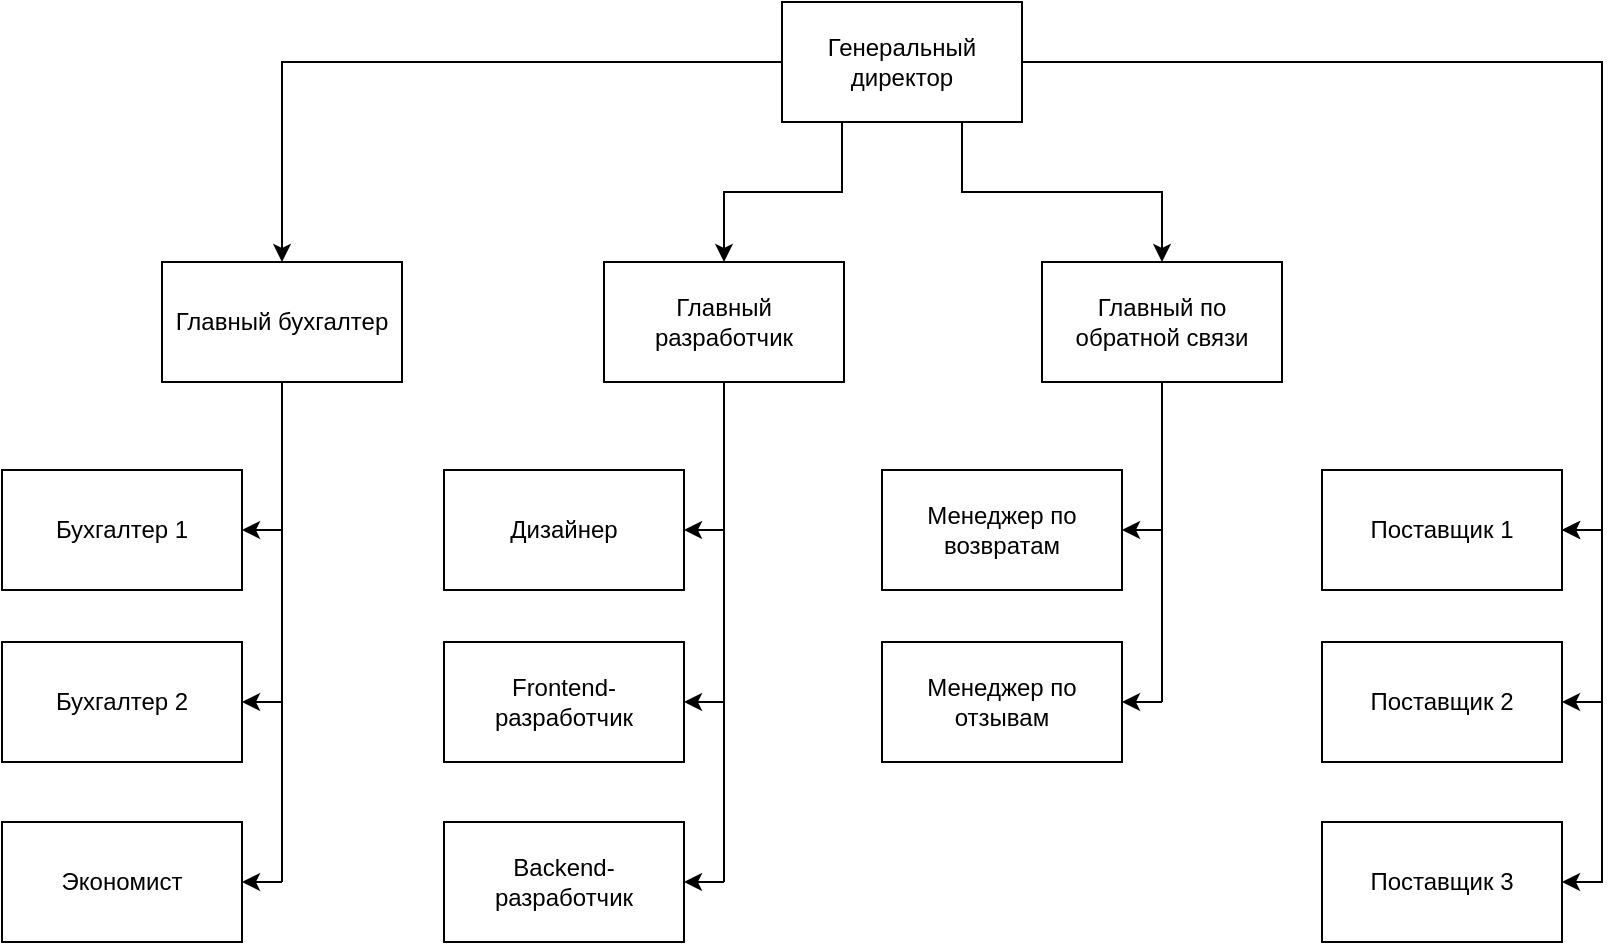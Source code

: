 <mxfile version="24.3.1" type="device">
  <diagram name="Страница — 1" id="kZssmt_dwIZLdw3vnjVS">
    <mxGraphModel dx="1159" dy="-276" grid="1" gridSize="10" guides="1" tooltips="1" connect="1" arrows="1" fold="1" page="1" pageScale="1" pageWidth="827" pageHeight="1169" math="0" shadow="0">
      <root>
        <mxCell id="0" />
        <mxCell id="1" parent="0" />
        <mxCell id="gjE3DQcZ7d7e94UMb_fP-33" style="edgeStyle=orthogonalEdgeStyle;rounded=0;orthogonalLoop=1;jettySize=auto;html=1;entryX=0.5;entryY=0;entryDx=0;entryDy=0;" edge="1" parent="1" source="gjE3DQcZ7d7e94UMb_fP-1" target="gjE3DQcZ7d7e94UMb_fP-2">
          <mxGeometry relative="1" as="geometry" />
        </mxCell>
        <mxCell id="gjE3DQcZ7d7e94UMb_fP-34" style="edgeStyle=orthogonalEdgeStyle;rounded=0;orthogonalLoop=1;jettySize=auto;html=1;exitX=0.25;exitY=1;exitDx=0;exitDy=0;entryX=0.5;entryY=0;entryDx=0;entryDy=0;" edge="1" parent="1" source="gjE3DQcZ7d7e94UMb_fP-1" target="gjE3DQcZ7d7e94UMb_fP-3">
          <mxGeometry relative="1" as="geometry" />
        </mxCell>
        <mxCell id="gjE3DQcZ7d7e94UMb_fP-35" style="edgeStyle=orthogonalEdgeStyle;rounded=0;orthogonalLoop=1;jettySize=auto;html=1;exitX=0.75;exitY=1;exitDx=0;exitDy=0;entryX=0.5;entryY=0;entryDx=0;entryDy=0;" edge="1" parent="1" source="gjE3DQcZ7d7e94UMb_fP-1" target="gjE3DQcZ7d7e94UMb_fP-4">
          <mxGeometry relative="1" as="geometry" />
        </mxCell>
        <mxCell id="gjE3DQcZ7d7e94UMb_fP-37" style="edgeStyle=orthogonalEdgeStyle;rounded=0;orthogonalLoop=1;jettySize=auto;html=1;entryX=1;entryY=0.5;entryDx=0;entryDy=0;" edge="1" parent="1" source="gjE3DQcZ7d7e94UMb_fP-1" target="gjE3DQcZ7d7e94UMb_fP-18">
          <mxGeometry relative="1" as="geometry" />
        </mxCell>
        <mxCell id="gjE3DQcZ7d7e94UMb_fP-38" style="edgeStyle=orthogonalEdgeStyle;rounded=0;orthogonalLoop=1;jettySize=auto;html=1;entryX=1;entryY=0.5;entryDx=0;entryDy=0;" edge="1" parent="1" source="gjE3DQcZ7d7e94UMb_fP-1" target="gjE3DQcZ7d7e94UMb_fP-19">
          <mxGeometry relative="1" as="geometry" />
        </mxCell>
        <mxCell id="gjE3DQcZ7d7e94UMb_fP-39" style="edgeStyle=orthogonalEdgeStyle;rounded=0;orthogonalLoop=1;jettySize=auto;html=1;entryX=1;entryY=0.5;entryDx=0;entryDy=0;" edge="1" parent="1" source="gjE3DQcZ7d7e94UMb_fP-1" target="gjE3DQcZ7d7e94UMb_fP-23">
          <mxGeometry relative="1" as="geometry" />
        </mxCell>
        <mxCell id="gjE3DQcZ7d7e94UMb_fP-1" value="Генеральный директор" style="rounded=0;whiteSpace=wrap;html=1;" vertex="1" parent="1">
          <mxGeometry x="1310" y="1240" width="120" height="60" as="geometry" />
        </mxCell>
        <mxCell id="gjE3DQcZ7d7e94UMb_fP-2" value="Главный бухгалтер" style="rounded=0;whiteSpace=wrap;html=1;" vertex="1" parent="1">
          <mxGeometry x="1000" y="1370" width="120" height="60" as="geometry" />
        </mxCell>
        <mxCell id="gjE3DQcZ7d7e94UMb_fP-3" value="Главный разработчик" style="rounded=0;whiteSpace=wrap;html=1;" vertex="1" parent="1">
          <mxGeometry x="1221" y="1370" width="120" height="60" as="geometry" />
        </mxCell>
        <mxCell id="gjE3DQcZ7d7e94UMb_fP-4" value="Главный по обратной связи" style="rounded=0;whiteSpace=wrap;html=1;" vertex="1" parent="1">
          <mxGeometry x="1440" y="1370" width="120" height="60" as="geometry" />
        </mxCell>
        <mxCell id="gjE3DQcZ7d7e94UMb_fP-6" value="Дизайнер" style="rounded=0;whiteSpace=wrap;html=1;" vertex="1" parent="1">
          <mxGeometry x="1141" y="1474" width="120" height="60" as="geometry" />
        </mxCell>
        <mxCell id="gjE3DQcZ7d7e94UMb_fP-7" value="Frontend-разработчик" style="rounded=0;whiteSpace=wrap;html=1;" vertex="1" parent="1">
          <mxGeometry x="1141" y="1560" width="120" height="60" as="geometry" />
        </mxCell>
        <mxCell id="gjE3DQcZ7d7e94UMb_fP-8" value="Backend-разработчик" style="rounded=0;whiteSpace=wrap;html=1;" vertex="1" parent="1">
          <mxGeometry x="1141" y="1650" width="120" height="60" as="geometry" />
        </mxCell>
        <mxCell id="gjE3DQcZ7d7e94UMb_fP-9" value="" style="endArrow=none;html=1;rounded=0;entryX=0.5;entryY=1;entryDx=0;entryDy=0;" edge="1" parent="1" target="gjE3DQcZ7d7e94UMb_fP-3">
          <mxGeometry width="50" height="50" relative="1" as="geometry">
            <mxPoint x="1281" y="1680" as="sourcePoint" />
            <mxPoint x="1431" y="1500" as="targetPoint" />
          </mxGeometry>
        </mxCell>
        <mxCell id="gjE3DQcZ7d7e94UMb_fP-10" value="" style="endArrow=classic;html=1;rounded=0;entryX=1;entryY=0.5;entryDx=0;entryDy=0;" edge="1" parent="1" target="gjE3DQcZ7d7e94UMb_fP-6">
          <mxGeometry width="50" height="50" relative="1" as="geometry">
            <mxPoint x="1281" y="1504" as="sourcePoint" />
            <mxPoint x="1431" y="1500" as="targetPoint" />
          </mxGeometry>
        </mxCell>
        <mxCell id="gjE3DQcZ7d7e94UMb_fP-11" value="" style="endArrow=classic;html=1;rounded=0;entryX=1;entryY=0.5;entryDx=0;entryDy=0;" edge="1" parent="1" target="gjE3DQcZ7d7e94UMb_fP-7">
          <mxGeometry width="50" height="50" relative="1" as="geometry">
            <mxPoint x="1281" y="1590" as="sourcePoint" />
            <mxPoint x="1271" y="1514" as="targetPoint" />
          </mxGeometry>
        </mxCell>
        <mxCell id="gjE3DQcZ7d7e94UMb_fP-12" value="" style="endArrow=classic;html=1;rounded=0;entryX=1;entryY=0.5;entryDx=0;entryDy=0;" edge="1" parent="1" target="gjE3DQcZ7d7e94UMb_fP-8">
          <mxGeometry width="50" height="50" relative="1" as="geometry">
            <mxPoint x="1281" y="1680" as="sourcePoint" />
            <mxPoint x="1281" y="1524" as="targetPoint" />
          </mxGeometry>
        </mxCell>
        <mxCell id="gjE3DQcZ7d7e94UMb_fP-13" value="Менеджер по возвратам" style="rounded=0;whiteSpace=wrap;html=1;" vertex="1" parent="1">
          <mxGeometry x="1360" y="1474" width="120" height="60" as="geometry" />
        </mxCell>
        <mxCell id="gjE3DQcZ7d7e94UMb_fP-14" value="Менеджер по отзывам" style="rounded=0;whiteSpace=wrap;html=1;" vertex="1" parent="1">
          <mxGeometry x="1360" y="1560" width="120" height="60" as="geometry" />
        </mxCell>
        <mxCell id="gjE3DQcZ7d7e94UMb_fP-15" value="" style="endArrow=none;html=1;rounded=0;entryX=0.5;entryY=1;entryDx=0;entryDy=0;" edge="1" parent="1">
          <mxGeometry width="50" height="50" relative="1" as="geometry">
            <mxPoint x="1500" y="1590" as="sourcePoint" />
            <mxPoint x="1500" y="1430" as="targetPoint" />
          </mxGeometry>
        </mxCell>
        <mxCell id="gjE3DQcZ7d7e94UMb_fP-16" value="" style="endArrow=classic;html=1;rounded=0;entryX=1;entryY=0.5;entryDx=0;entryDy=0;" edge="1" parent="1" target="gjE3DQcZ7d7e94UMb_fP-13">
          <mxGeometry width="50" height="50" relative="1" as="geometry">
            <mxPoint x="1500" y="1504" as="sourcePoint" />
            <mxPoint x="1650" y="1500" as="targetPoint" />
          </mxGeometry>
        </mxCell>
        <mxCell id="gjE3DQcZ7d7e94UMb_fP-17" value="" style="endArrow=classic;html=1;rounded=0;entryX=1;entryY=0.5;entryDx=0;entryDy=0;" edge="1" parent="1" target="gjE3DQcZ7d7e94UMb_fP-14">
          <mxGeometry width="50" height="50" relative="1" as="geometry">
            <mxPoint x="1500" y="1590" as="sourcePoint" />
            <mxPoint x="1490" y="1514" as="targetPoint" />
          </mxGeometry>
        </mxCell>
        <mxCell id="gjE3DQcZ7d7e94UMb_fP-18" value="Поставщик 1" style="rounded=0;whiteSpace=wrap;html=1;" vertex="1" parent="1">
          <mxGeometry x="1580" y="1474" width="120" height="60" as="geometry" />
        </mxCell>
        <mxCell id="gjE3DQcZ7d7e94UMb_fP-19" value="Поставщик 2" style="rounded=0;whiteSpace=wrap;html=1;" vertex="1" parent="1">
          <mxGeometry x="1580" y="1560" width="120" height="60" as="geometry" />
        </mxCell>
        <mxCell id="gjE3DQcZ7d7e94UMb_fP-21" value="" style="endArrow=classic;html=1;rounded=0;entryX=1;entryY=0.5;entryDx=0;entryDy=0;" edge="1" parent="1" target="gjE3DQcZ7d7e94UMb_fP-18">
          <mxGeometry width="50" height="50" relative="1" as="geometry">
            <mxPoint x="1720" y="1504" as="sourcePoint" />
            <mxPoint x="1870" y="1500" as="targetPoint" />
          </mxGeometry>
        </mxCell>
        <mxCell id="gjE3DQcZ7d7e94UMb_fP-23" value="Поставщик 3" style="rounded=0;whiteSpace=wrap;html=1;" vertex="1" parent="1">
          <mxGeometry x="1580" y="1650" width="120" height="60" as="geometry" />
        </mxCell>
        <mxCell id="gjE3DQcZ7d7e94UMb_fP-25" value="Бухгалтер 1" style="rounded=0;whiteSpace=wrap;html=1;" vertex="1" parent="1">
          <mxGeometry x="920" y="1474" width="120" height="60" as="geometry" />
        </mxCell>
        <mxCell id="gjE3DQcZ7d7e94UMb_fP-26" value="Бухгалтер 2" style="rounded=0;whiteSpace=wrap;html=1;" vertex="1" parent="1">
          <mxGeometry x="920" y="1560" width="120" height="60" as="geometry" />
        </mxCell>
        <mxCell id="gjE3DQcZ7d7e94UMb_fP-27" value="Экономист" style="rounded=0;whiteSpace=wrap;html=1;" vertex="1" parent="1">
          <mxGeometry x="920" y="1650" width="120" height="60" as="geometry" />
        </mxCell>
        <mxCell id="gjE3DQcZ7d7e94UMb_fP-28" value="" style="endArrow=none;html=1;rounded=0;entryX=0.5;entryY=1;entryDx=0;entryDy=0;" edge="1" parent="1">
          <mxGeometry width="50" height="50" relative="1" as="geometry">
            <mxPoint x="1060" y="1680" as="sourcePoint" />
            <mxPoint x="1060" y="1430" as="targetPoint" />
          </mxGeometry>
        </mxCell>
        <mxCell id="gjE3DQcZ7d7e94UMb_fP-29" value="" style="endArrow=classic;html=1;rounded=0;entryX=1;entryY=0.5;entryDx=0;entryDy=0;" edge="1" parent="1" target="gjE3DQcZ7d7e94UMb_fP-25">
          <mxGeometry width="50" height="50" relative="1" as="geometry">
            <mxPoint x="1060" y="1504" as="sourcePoint" />
            <mxPoint x="1210" y="1500" as="targetPoint" />
          </mxGeometry>
        </mxCell>
        <mxCell id="gjE3DQcZ7d7e94UMb_fP-30" value="" style="endArrow=classic;html=1;rounded=0;entryX=1;entryY=0.5;entryDx=0;entryDy=0;" edge="1" parent="1" target="gjE3DQcZ7d7e94UMb_fP-26">
          <mxGeometry width="50" height="50" relative="1" as="geometry">
            <mxPoint x="1060" y="1590" as="sourcePoint" />
            <mxPoint x="1050" y="1514" as="targetPoint" />
          </mxGeometry>
        </mxCell>
        <mxCell id="gjE3DQcZ7d7e94UMb_fP-31" value="" style="endArrow=classic;html=1;rounded=0;entryX=1;entryY=0.5;entryDx=0;entryDy=0;" edge="1" parent="1" target="gjE3DQcZ7d7e94UMb_fP-27">
          <mxGeometry width="50" height="50" relative="1" as="geometry">
            <mxPoint x="1060" y="1680" as="sourcePoint" />
            <mxPoint x="1060" y="1524" as="targetPoint" />
          </mxGeometry>
        </mxCell>
      </root>
    </mxGraphModel>
  </diagram>
</mxfile>
